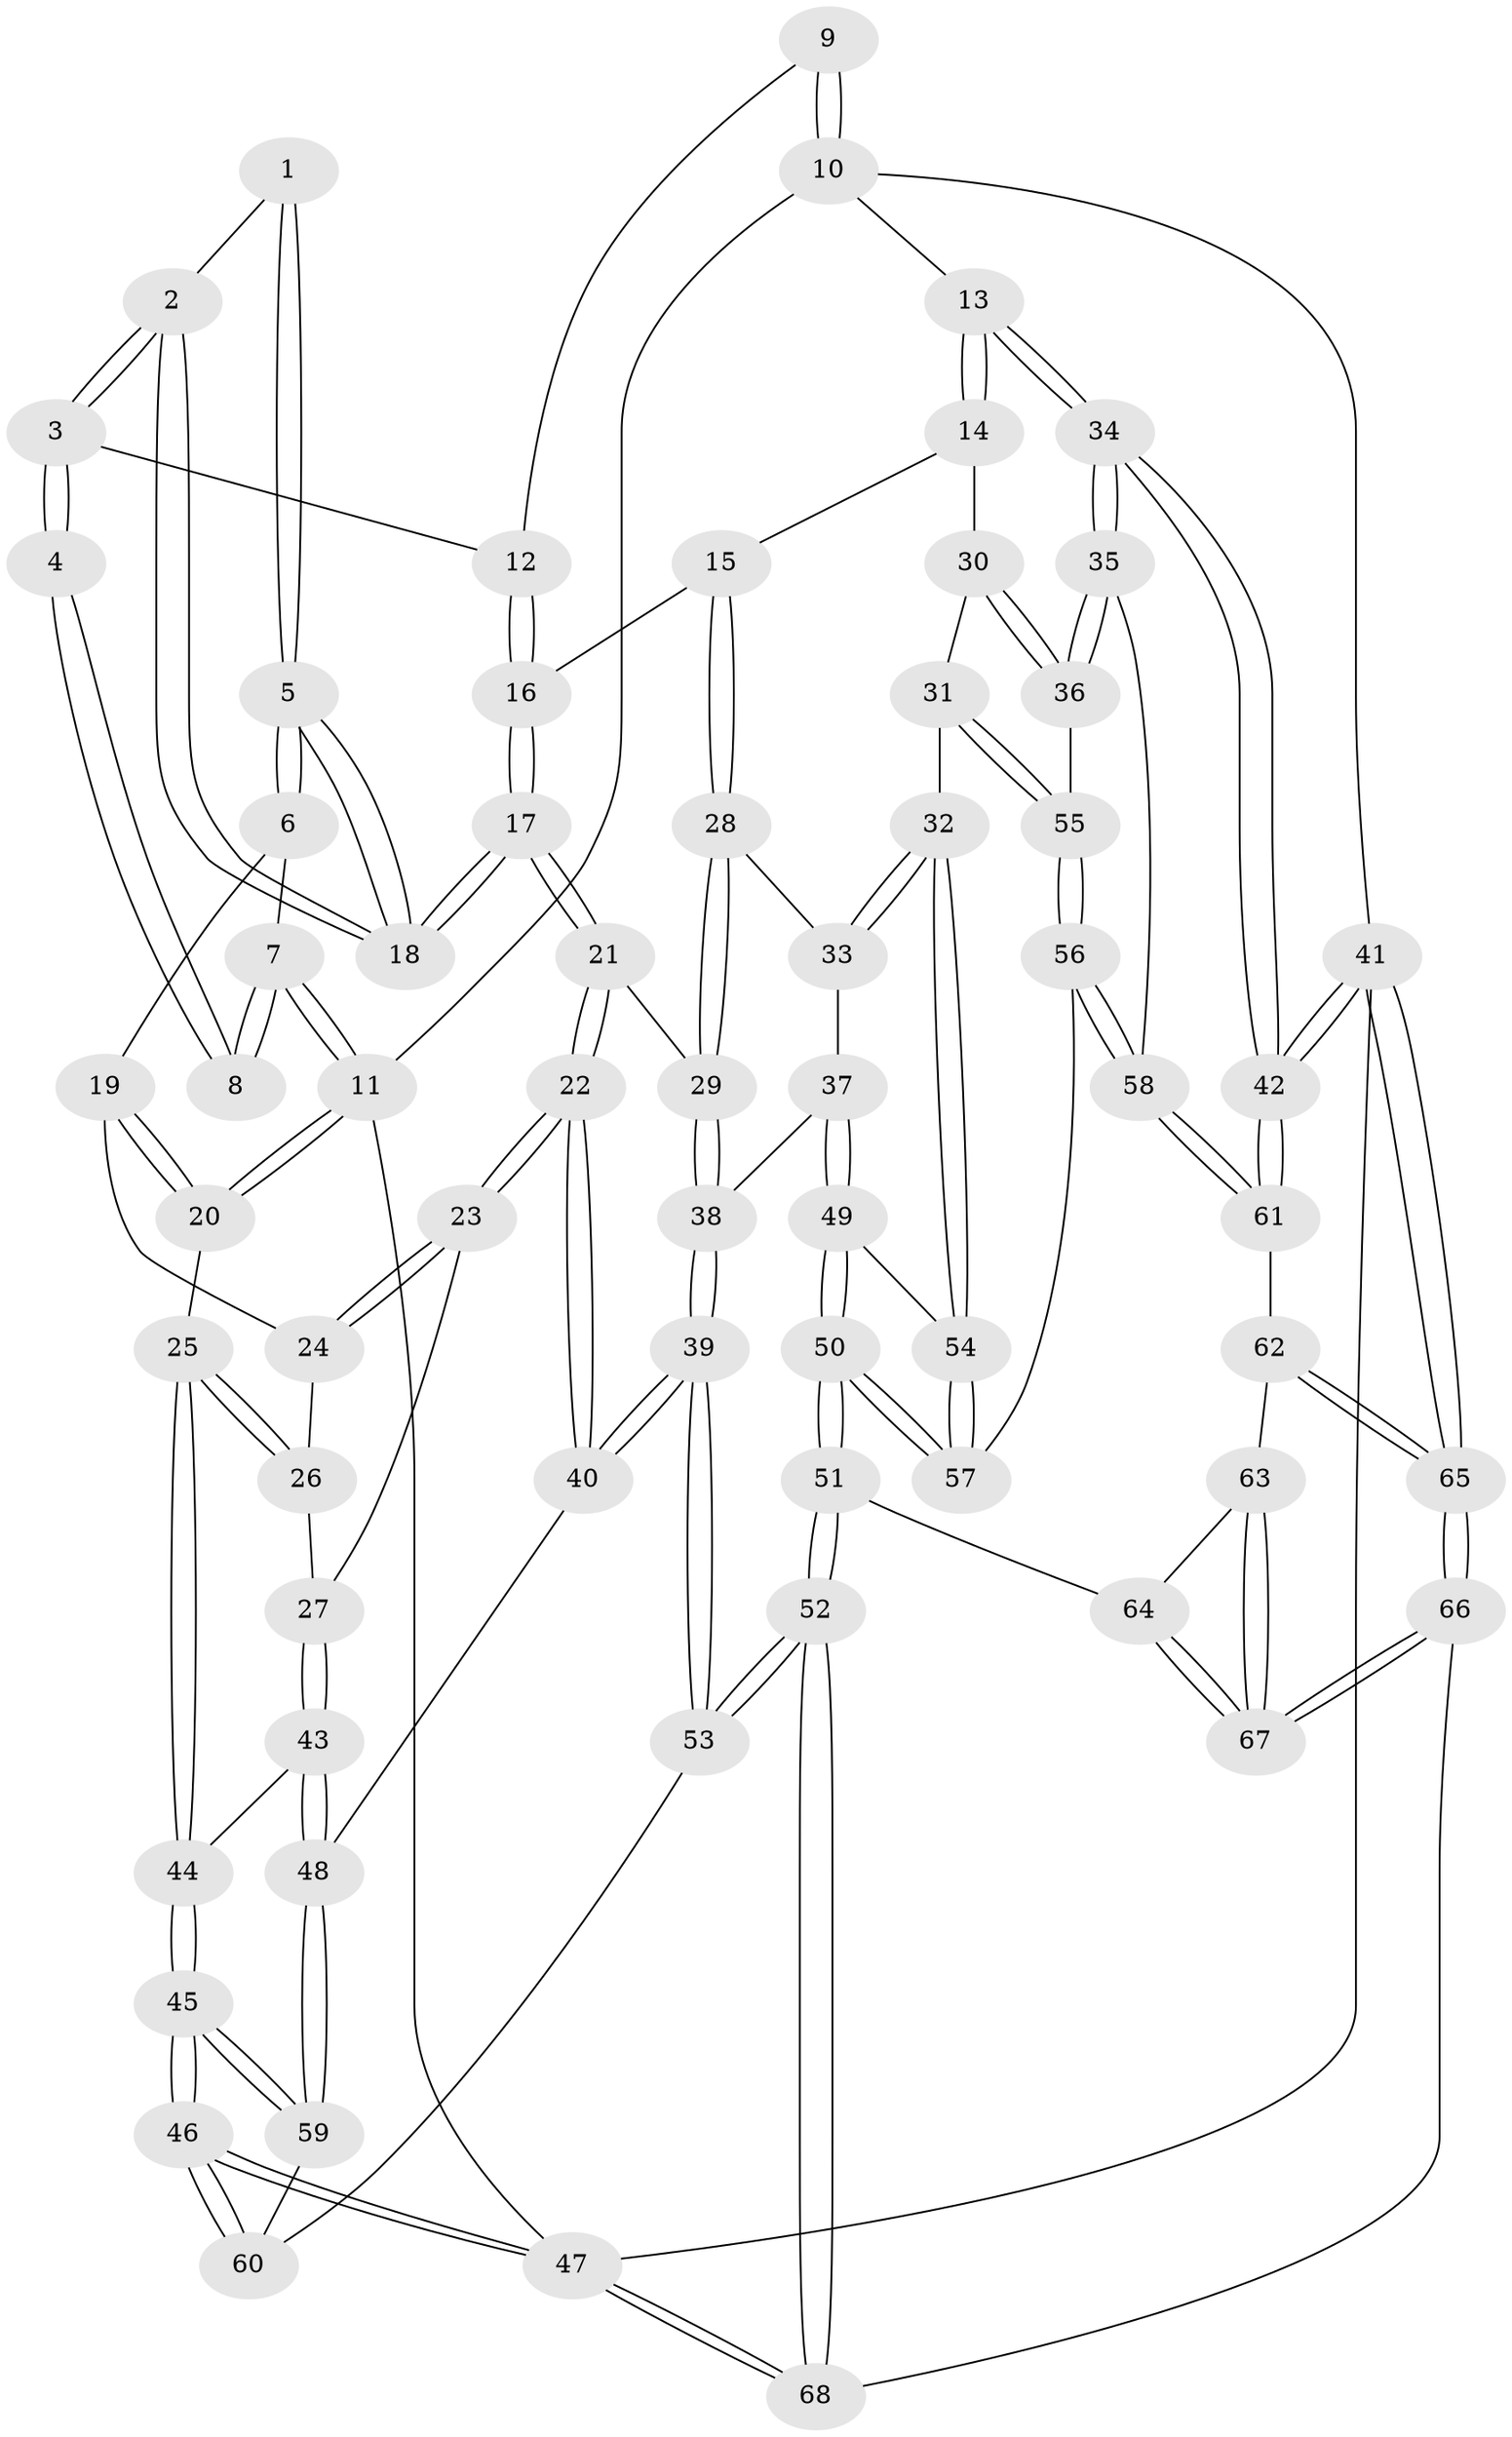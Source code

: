 // Generated by graph-tools (version 1.1) at 2025/17/03/09/25 04:17:06]
// undirected, 68 vertices, 167 edges
graph export_dot {
graph [start="1"]
  node [color=gray90,style=filled];
  1 [pos="+0.34268276082257065+0.04011447555752224"];
  2 [pos="+0.42878354755677894+0.13080295599405414"];
  3 [pos="+0.4649839498841339+0.10631399840463325"];
  4 [pos="+0.22836875031836132+0"];
  5 [pos="+0.2933012018868697+0.19517749732223563"];
  6 [pos="+0.19000579146279742+0.1255756365074332"];
  7 [pos="+0.17066463996756598+0"];
  8 [pos="+0.22073708169214495+0"];
  9 [pos="+0.6171166327885667+0"];
  10 [pos="+1+0"];
  11 [pos="+0+0"];
  12 [pos="+0.5197989764249299+0.09129445602172721"];
  13 [pos="+1+0"];
  14 [pos="+1+0"];
  15 [pos="+0.6581683969101987+0.22264338910569453"];
  16 [pos="+0.6093901236021727+0.1869660946429737"];
  17 [pos="+0.34817247023034775+0.2655675217329454"];
  18 [pos="+0.3433902628713072+0.24092296793762466"];
  19 [pos="+0.15747794689592257+0.1496988997292574"];
  20 [pos="+0+0.113190520577152"];
  21 [pos="+0.3495566709049637+0.2915272218875575"];
  22 [pos="+0.27575897836041163+0.3809513070018908"];
  23 [pos="+0.2395222459099138+0.3760505015242534"];
  24 [pos="+0.1492193793759806+0.16783182316510284"];
  25 [pos="+0+0.1779239357623806"];
  26 [pos="+0.1019776192866774+0.2679269546941056"];
  27 [pos="+0.13198924921943905+0.3626564711730071"];
  28 [pos="+0.6474353531321849+0.26390020839930783"];
  29 [pos="+0.46635204133455244+0.3451172314117408"];
  30 [pos="+0.9181486599726032+0.2666685786816639"];
  31 [pos="+0.8018314039676452+0.4321145231667427"];
  32 [pos="+0.7560373660346931+0.42703393305512816"];
  33 [pos="+0.6585513032285232+0.296944980304728"];
  34 [pos="+1+0.5720413812001189"];
  35 [pos="+1+0.5151879032767285"];
  36 [pos="+0.9806303106289608+0.5052337000110847"];
  37 [pos="+0.5738553250054788+0.463723078119457"];
  38 [pos="+0.4984950462064083+0.4342044187588773"];
  39 [pos="+0.37657604806259026+0.601842217215717"];
  40 [pos="+0.28391247098042416+0.4404743883040118"];
  41 [pos="+1+1"];
  42 [pos="+1+0.6793870232614942"];
  43 [pos="+0.07646920037484822+0.40700232647877943"];
  44 [pos="+0+0.3986412090051751"];
  45 [pos="+0+0.8362434472634752"];
  46 [pos="+0+1"];
  47 [pos="+0+1"];
  48 [pos="+0.10706155396794995+0.5803979033577107"];
  49 [pos="+0.6141574097682663+0.5143909678521135"];
  50 [pos="+0.5771509106483997+0.7121764441891856"];
  51 [pos="+0.5179486213985605+0.7683134718214222"];
  52 [pos="+0.45544380268356893+0.7935134865166652"];
  53 [pos="+0.3919047682849767+0.7347043126224099"];
  54 [pos="+0.7160621844731965+0.4654846054426954"];
  55 [pos="+0.846647951004346+0.48643337286398947"];
  56 [pos="+0.800293306281304+0.6612075422667124"];
  57 [pos="+0.7498412463426368+0.6633641333538453"];
  58 [pos="+0.8247297942792662+0.6767205113763477"];
  59 [pos="+0.07837616723420314+0.6912629700267251"];
  60 [pos="+0.3533368363993408+0.7305917627377233"];
  61 [pos="+0.8987979087465795+0.7471604827622517"];
  62 [pos="+0.8961373868593773+0.7542777706520253"];
  63 [pos="+0.8635913826551246+0.808362324738093"];
  64 [pos="+0.6802374051002266+0.842851623519078"];
  65 [pos="+1+1"];
  66 [pos="+0.9213777038354382+1"];
  67 [pos="+0.8440085138027809+1"];
  68 [pos="+0.41386699313657677+1"];
  1 -- 2;
  1 -- 5;
  1 -- 5;
  2 -- 3;
  2 -- 3;
  2 -- 18;
  2 -- 18;
  3 -- 4;
  3 -- 4;
  3 -- 12;
  4 -- 8;
  4 -- 8;
  5 -- 6;
  5 -- 6;
  5 -- 18;
  5 -- 18;
  6 -- 7;
  6 -- 19;
  7 -- 8;
  7 -- 8;
  7 -- 11;
  7 -- 11;
  9 -- 10;
  9 -- 10;
  9 -- 12;
  10 -- 11;
  10 -- 13;
  10 -- 41;
  11 -- 20;
  11 -- 20;
  11 -- 47;
  12 -- 16;
  12 -- 16;
  13 -- 14;
  13 -- 14;
  13 -- 34;
  13 -- 34;
  14 -- 15;
  14 -- 30;
  15 -- 16;
  15 -- 28;
  15 -- 28;
  16 -- 17;
  16 -- 17;
  17 -- 18;
  17 -- 18;
  17 -- 21;
  17 -- 21;
  19 -- 20;
  19 -- 20;
  19 -- 24;
  20 -- 25;
  21 -- 22;
  21 -- 22;
  21 -- 29;
  22 -- 23;
  22 -- 23;
  22 -- 40;
  22 -- 40;
  23 -- 24;
  23 -- 24;
  23 -- 27;
  24 -- 26;
  25 -- 26;
  25 -- 26;
  25 -- 44;
  25 -- 44;
  26 -- 27;
  27 -- 43;
  27 -- 43;
  28 -- 29;
  28 -- 29;
  28 -- 33;
  29 -- 38;
  29 -- 38;
  30 -- 31;
  30 -- 36;
  30 -- 36;
  31 -- 32;
  31 -- 55;
  31 -- 55;
  32 -- 33;
  32 -- 33;
  32 -- 54;
  32 -- 54;
  33 -- 37;
  34 -- 35;
  34 -- 35;
  34 -- 42;
  34 -- 42;
  35 -- 36;
  35 -- 36;
  35 -- 58;
  36 -- 55;
  37 -- 38;
  37 -- 49;
  37 -- 49;
  38 -- 39;
  38 -- 39;
  39 -- 40;
  39 -- 40;
  39 -- 53;
  39 -- 53;
  40 -- 48;
  41 -- 42;
  41 -- 42;
  41 -- 65;
  41 -- 65;
  41 -- 47;
  42 -- 61;
  42 -- 61;
  43 -- 44;
  43 -- 48;
  43 -- 48;
  44 -- 45;
  44 -- 45;
  45 -- 46;
  45 -- 46;
  45 -- 59;
  45 -- 59;
  46 -- 47;
  46 -- 47;
  46 -- 60;
  46 -- 60;
  47 -- 68;
  47 -- 68;
  48 -- 59;
  48 -- 59;
  49 -- 50;
  49 -- 50;
  49 -- 54;
  50 -- 51;
  50 -- 51;
  50 -- 57;
  50 -- 57;
  51 -- 52;
  51 -- 52;
  51 -- 64;
  52 -- 53;
  52 -- 53;
  52 -- 68;
  52 -- 68;
  53 -- 60;
  54 -- 57;
  54 -- 57;
  55 -- 56;
  55 -- 56;
  56 -- 57;
  56 -- 58;
  56 -- 58;
  58 -- 61;
  58 -- 61;
  59 -- 60;
  61 -- 62;
  62 -- 63;
  62 -- 65;
  62 -- 65;
  63 -- 64;
  63 -- 67;
  63 -- 67;
  64 -- 67;
  64 -- 67;
  65 -- 66;
  65 -- 66;
  66 -- 67;
  66 -- 67;
  66 -- 68;
}
